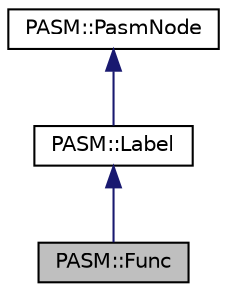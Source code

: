 digraph "PASM::Func"
{
  edge [fontname="Helvetica",fontsize="10",labelfontname="Helvetica",labelfontsize="10"];
  node [fontname="Helvetica",fontsize="10",shape=record];
  Node3 [label="PASM::Func",height=0.2,width=0.4,color="black", fillcolor="grey75", style="filled", fontcolor="black"];
  Node4 -> Node3 [dir="back",color="midnightblue",fontsize="10",style="solid"];
  Node4 [label="PASM::Label",height=0.2,width=0.4,color="black", fillcolor="white", style="filled",URL="$classPASM_1_1Label.html"];
  Node5 -> Node4 [dir="back",color="midnightblue",fontsize="10",style="solid"];
  Node5 [label="PASM::PasmNode",height=0.2,width=0.4,color="black", fillcolor="white", style="filled",URL="$classPASM_1_1PasmNode.html"];
}
